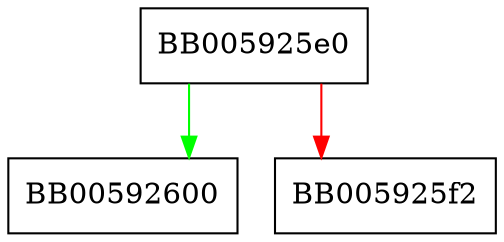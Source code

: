 digraph ossl_ec_GFp_mont_field_decode {
  node [shape="box"];
  graph [splines=ortho];
  BB005925e0 -> BB00592600 [color="green"];
  BB005925e0 -> BB005925f2 [color="red"];
}